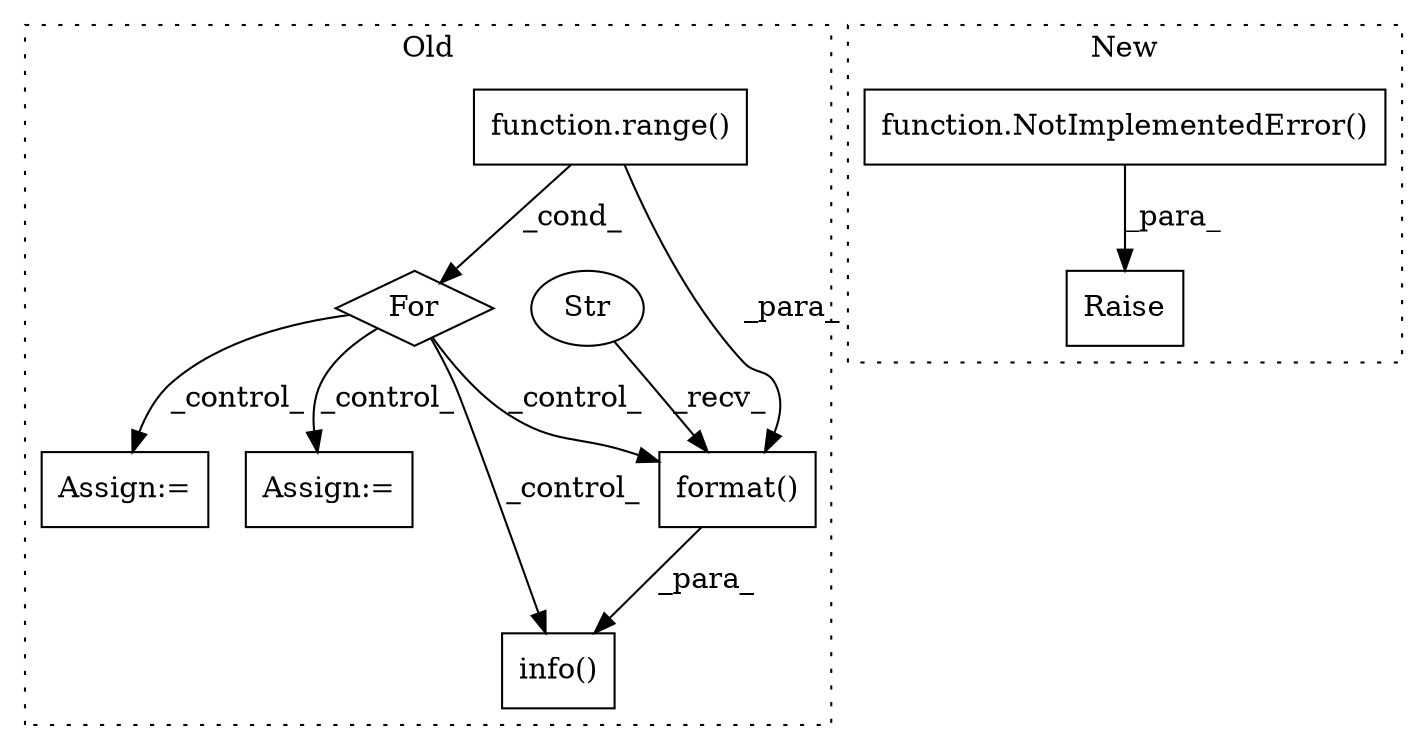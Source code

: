 digraph G {
subgraph cluster0 {
1 [label="format()" a="75" s="7477,7576" l="48,1" shape="box"];
3 [label="Str" a="66" s="7477" l="23" shape="ellipse"];
5 [label="info()" a="75" s="7459,7577" l="18,1" shape="box"];
6 [label="function.range()" a="75" s="7349,7381" l="6,1" shape="box"];
7 [label="For" a="107" s="7322,7382" l="4,14" shape="diamond"];
8 [label="Assign:=" a="68" s="8061" l="3" shape="box"];
9 [label="Assign:=" a="68" s="8343" l="3" shape="box"];
label = "Old";
style="dotted";
}
subgraph cluster1 {
2 [label="function.NotImplementedError()" a="75" s="6760" l="21" shape="box"];
4 [label="Raise" a="91" s="6754" l="6" shape="box"];
label = "New";
style="dotted";
}
1 -> 5 [label="_para_"];
2 -> 4 [label="_para_"];
3 -> 1 [label="_recv_"];
6 -> 1 [label="_para_"];
6 -> 7 [label="_cond_"];
7 -> 1 [label="_control_"];
7 -> 9 [label="_control_"];
7 -> 5 [label="_control_"];
7 -> 8 [label="_control_"];
}